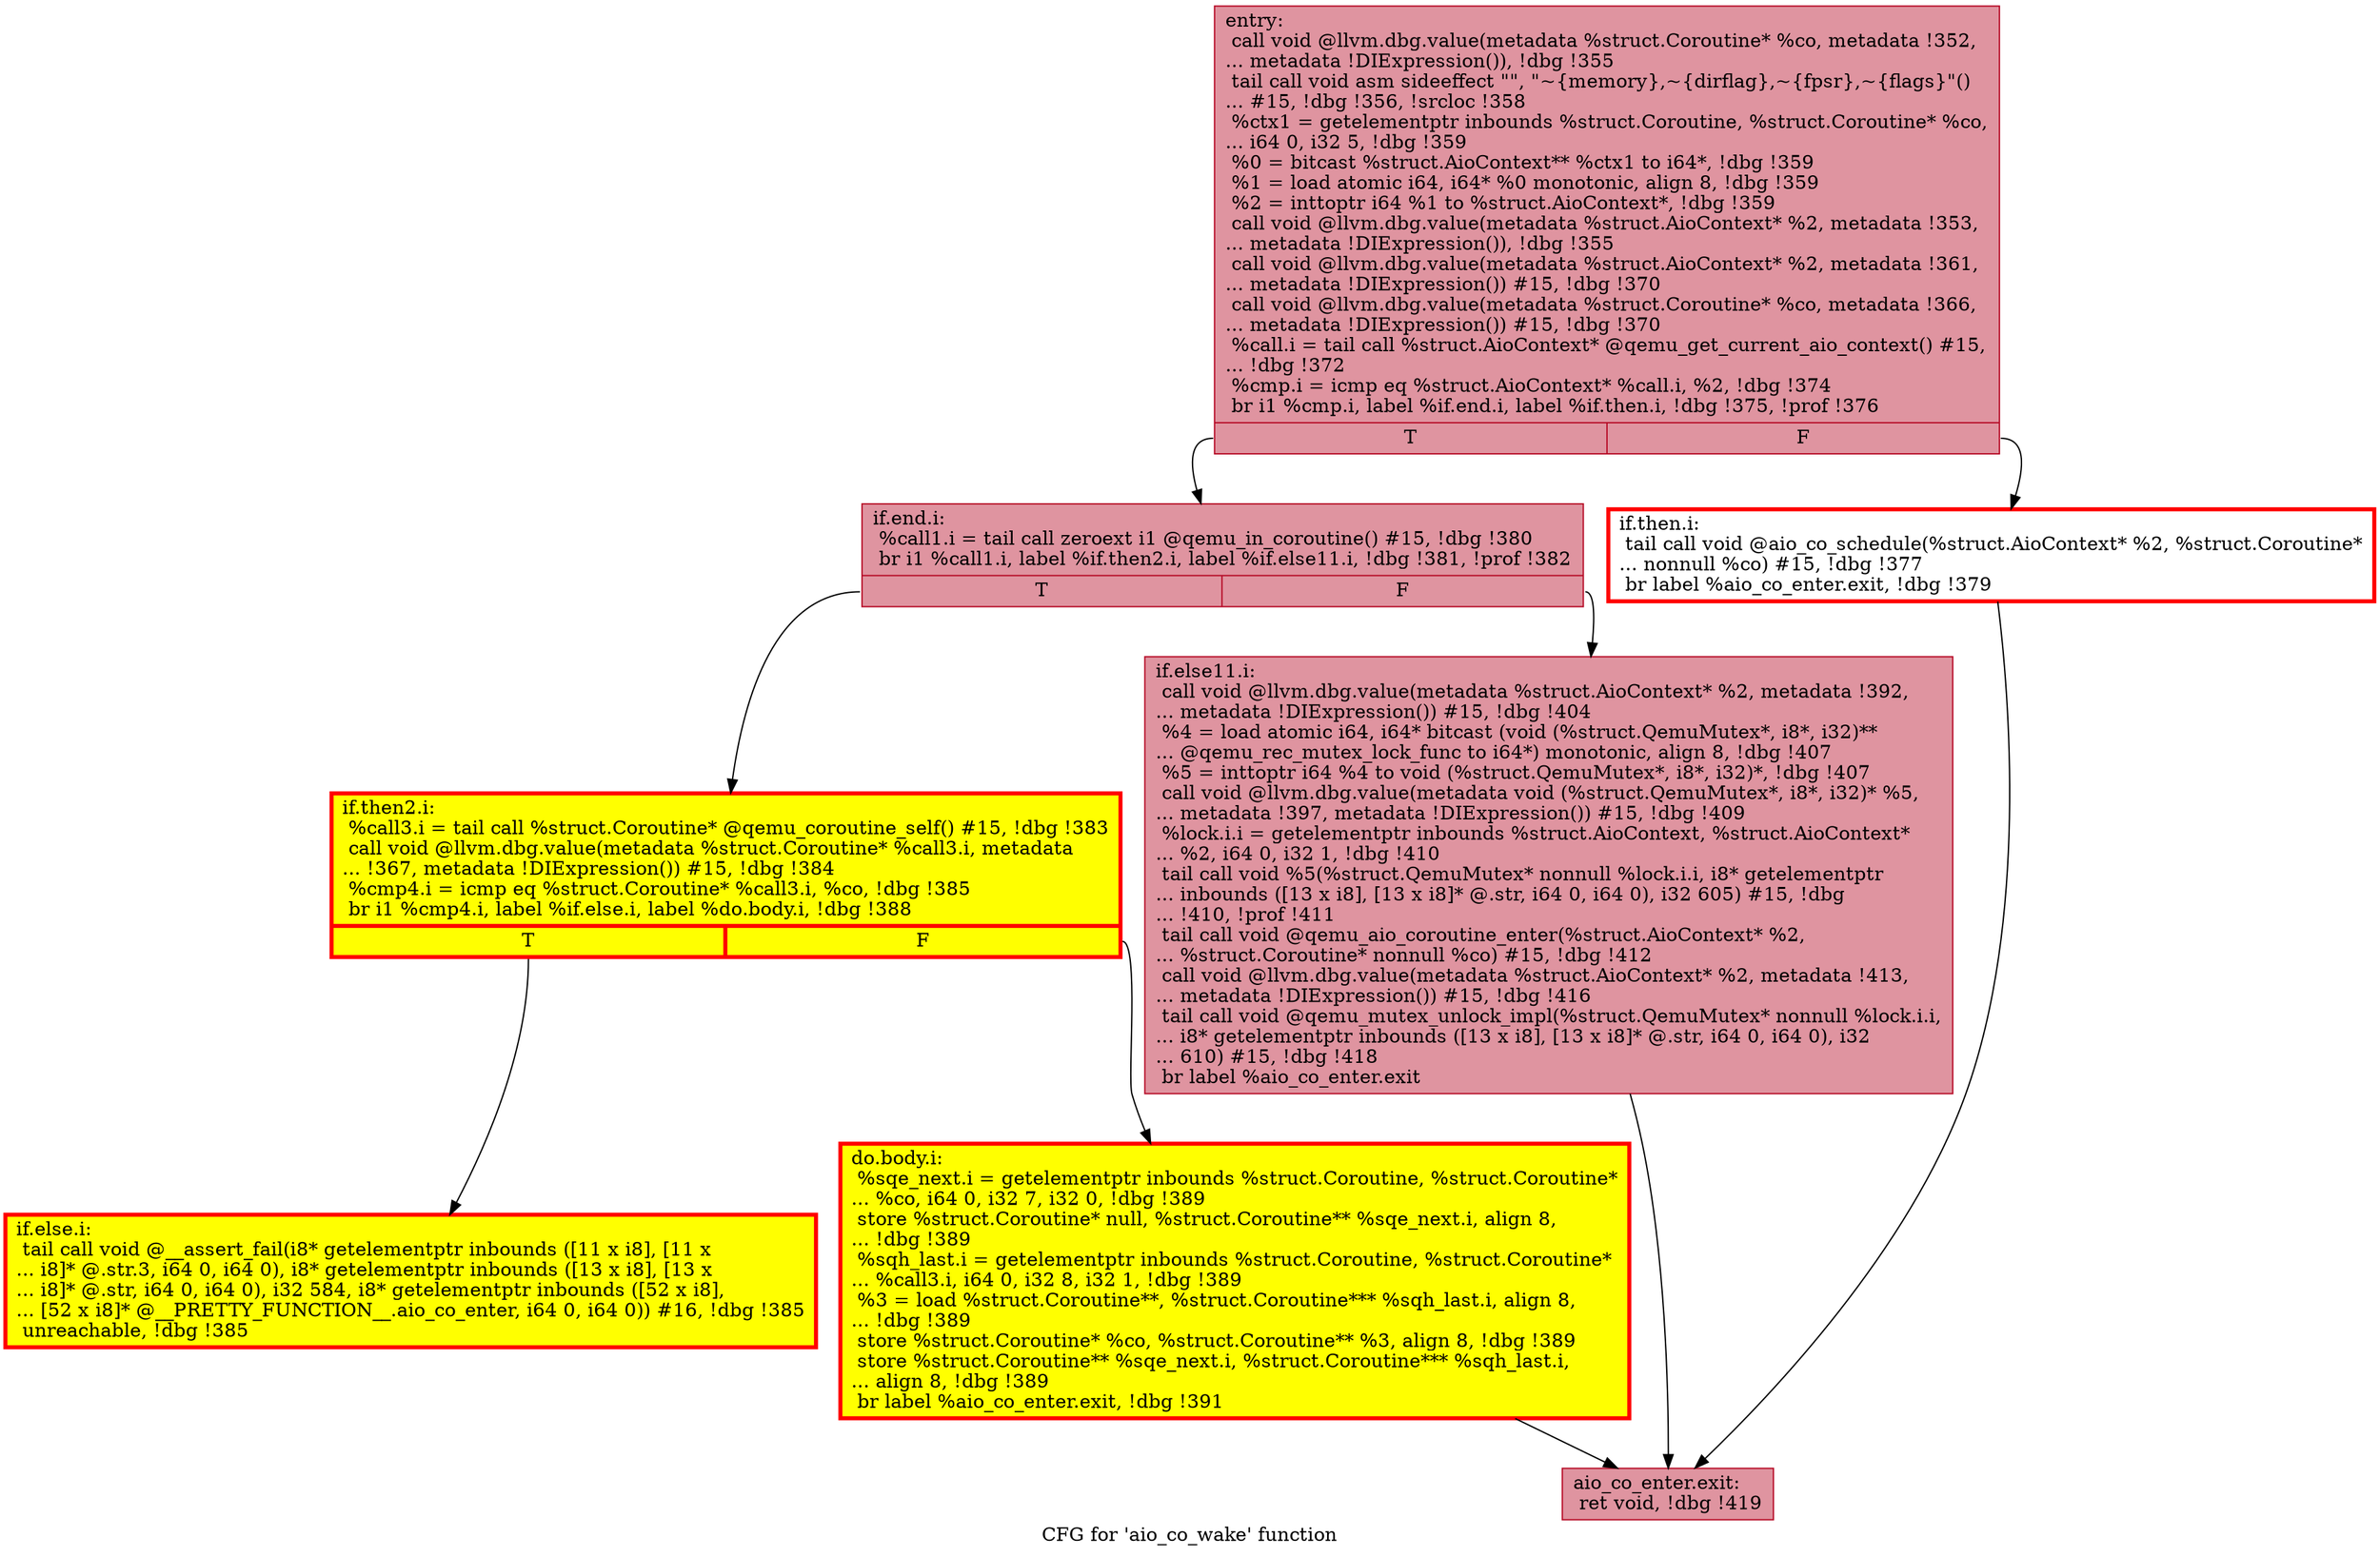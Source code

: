 digraph "CFG for 'aio_co_wake' function" {
	label="CFG for 'aio_co_wake' function";

	Node0x55e9b6a3eac0 [shape=record,color="#b70d28ff", style=filled, fillcolor="#b70d2870",label="{entry:\l  call void @llvm.dbg.value(metadata %struct.Coroutine* %co, metadata !352,\l... metadata !DIExpression()), !dbg !355\l  tail call void asm sideeffect \"\", \"~\{memory\},~\{dirflag\},~\{fpsr\},~\{flags\}\"()\l... #15, !dbg !356, !srcloc !358\l  %ctx1 = getelementptr inbounds %struct.Coroutine, %struct.Coroutine* %co,\l... i64 0, i32 5, !dbg !359\l  %0 = bitcast %struct.AioContext** %ctx1 to i64*, !dbg !359\l  %1 = load atomic i64, i64* %0 monotonic, align 8, !dbg !359\l  %2 = inttoptr i64 %1 to %struct.AioContext*, !dbg !359\l  call void @llvm.dbg.value(metadata %struct.AioContext* %2, metadata !353,\l... metadata !DIExpression()), !dbg !355\l  call void @llvm.dbg.value(metadata %struct.AioContext* %2, metadata !361,\l... metadata !DIExpression()) #15, !dbg !370\l  call void @llvm.dbg.value(metadata %struct.Coroutine* %co, metadata !366,\l... metadata !DIExpression()) #15, !dbg !370\l  %call.i = tail call %struct.AioContext* @qemu_get_current_aio_context() #15,\l... !dbg !372\l  %cmp.i = icmp eq %struct.AioContext* %call.i, %2, !dbg !374\l  br i1 %cmp.i, label %if.end.i, label %if.then.i, !dbg !375, !prof !376\l|{<s0>T|<s1>F}}"];
	Node0x55e9b6a3eac0:s0 -> Node0x55e9b6a92610;
	Node0x55e9b6a3eac0:s1 -> Node0x55e9b6a579d0;
	Node0x55e9b6a579d0 [shape=record,penwidth=3.0, color="red",label="{if.then.i:                                        \l  tail call void @aio_co_schedule(%struct.AioContext* %2, %struct.Coroutine*\l... nonnull %co) #15, !dbg !377\l  br label %aio_co_enter.exit, !dbg !379\l}"];
	Node0x55e9b6a579d0 -> Node0x55e9b6a6d180;
	Node0x55e9b6a92610 [shape=record,color="#b70d28ff", style=filled, fillcolor="#b70d2870",label="{if.end.i:                                         \l  %call1.i = tail call zeroext i1 @qemu_in_coroutine() #15, !dbg !380\l  br i1 %call1.i, label %if.then2.i, label %if.else11.i, !dbg !381, !prof !382\l|{<s0>T|<s1>F}}"];
	Node0x55e9b6a92610:s0 -> Node0x55e9b6a7d700;
	Node0x55e9b6a92610:s1 -> Node0x55e9b6a6a800;
	Node0x55e9b6a7d700 [shape=record,penwidth=3.0, style="filled", color="red", fillcolor="yellow",label="{if.then2.i:                                       \l  %call3.i = tail call %struct.Coroutine* @qemu_coroutine_self() #15, !dbg !383\l  call void @llvm.dbg.value(metadata %struct.Coroutine* %call3.i, metadata\l... !367, metadata !DIExpression()) #15, !dbg !384\l  %cmp4.i = icmp eq %struct.Coroutine* %call3.i, %co, !dbg !385\l  br i1 %cmp4.i, label %if.else.i, label %do.body.i, !dbg !388\l|{<s0>T|<s1>F}}"];
	Node0x55e9b6a7d700:s0 -> Node0x55e9b6ad65f0;
	Node0x55e9b6a7d700:s1 -> Node0x55e9b6a875c0;
	Node0x55e9b6ad65f0 [shape=record,penwidth=3.0, style="filled", color="red", fillcolor="yellow",label="{if.else.i:                                        \l  tail call void @__assert_fail(i8* getelementptr inbounds ([11 x i8], [11 x\l... i8]* @.str.3, i64 0, i64 0), i8* getelementptr inbounds ([13 x i8], [13 x\l... i8]* @.str, i64 0, i64 0), i32 584, i8* getelementptr inbounds ([52 x i8],\l... [52 x i8]* @__PRETTY_FUNCTION__.aio_co_enter, i64 0, i64 0)) #16, !dbg !385\l  unreachable, !dbg !385\l}"];
	Node0x55e9b6a875c0 [shape=record,penwidth=3.0, style="filled", color="red", fillcolor="yellow",label="{do.body.i:                                        \l  %sqe_next.i = getelementptr inbounds %struct.Coroutine, %struct.Coroutine*\l... %co, i64 0, i32 7, i32 0, !dbg !389\l  store %struct.Coroutine* null, %struct.Coroutine** %sqe_next.i, align 8,\l... !dbg !389\l  %sqh_last.i = getelementptr inbounds %struct.Coroutine, %struct.Coroutine*\l... %call3.i, i64 0, i32 8, i32 1, !dbg !389\l  %3 = load %struct.Coroutine**, %struct.Coroutine*** %sqh_last.i, align 8,\l... !dbg !389\l  store %struct.Coroutine* %co, %struct.Coroutine** %3, align 8, !dbg !389\l  store %struct.Coroutine** %sqe_next.i, %struct.Coroutine*** %sqh_last.i,\l... align 8, !dbg !389\l  br label %aio_co_enter.exit, !dbg !391\l}"];
	Node0x55e9b6a875c0 -> Node0x55e9b6a6d180;
	Node0x55e9b6a6a800 [shape=record,color="#b70d28ff", style=filled, fillcolor="#b70d2870",label="{if.else11.i:                                      \l  call void @llvm.dbg.value(metadata %struct.AioContext* %2, metadata !392,\l... metadata !DIExpression()) #15, !dbg !404\l  %4 = load atomic i64, i64* bitcast (void (%struct.QemuMutex*, i8*, i32)**\l... @qemu_rec_mutex_lock_func to i64*) monotonic, align 8, !dbg !407\l  %5 = inttoptr i64 %4 to void (%struct.QemuMutex*, i8*, i32)*, !dbg !407\l  call void @llvm.dbg.value(metadata void (%struct.QemuMutex*, i8*, i32)* %5,\l... metadata !397, metadata !DIExpression()) #15, !dbg !409\l  %lock.i.i = getelementptr inbounds %struct.AioContext, %struct.AioContext*\l... %2, i64 0, i32 1, !dbg !410\l  tail call void %5(%struct.QemuMutex* nonnull %lock.i.i, i8* getelementptr\l... inbounds ([13 x i8], [13 x i8]* @.str, i64 0, i64 0), i32 605) #15, !dbg\l... !410, !prof !411\l  tail call void @qemu_aio_coroutine_enter(%struct.AioContext* %2,\l... %struct.Coroutine* nonnull %co) #15, !dbg !412\l  call void @llvm.dbg.value(metadata %struct.AioContext* %2, metadata !413,\l... metadata !DIExpression()) #15, !dbg !416\l  tail call void @qemu_mutex_unlock_impl(%struct.QemuMutex* nonnull %lock.i.i,\l... i8* getelementptr inbounds ([13 x i8], [13 x i8]* @.str, i64 0, i64 0), i32\l... 610) #15, !dbg !418\l  br label %aio_co_enter.exit\l}"];
	Node0x55e9b6a6a800 -> Node0x55e9b6a6d180;
	Node0x55e9b6a6d180 [shape=record,color="#b70d28ff", style=filled, fillcolor="#b70d2870",label="{aio_co_enter.exit:                                \l  ret void, !dbg !419\l}"];
}
